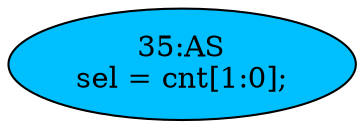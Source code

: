 strict digraph "" {
	node [label="\N"];
	"35:AS"	 [ast="<pyverilog.vparser.ast.Assign object at 0x7f3e073d2110>",
		def_var="['sel']",
		fillcolor=deepskyblue,
		label="35:AS
sel = cnt[1:0];",
		statements="[]",
		style=filled,
		typ=Assign,
		use_var="['cnt']"];
}
